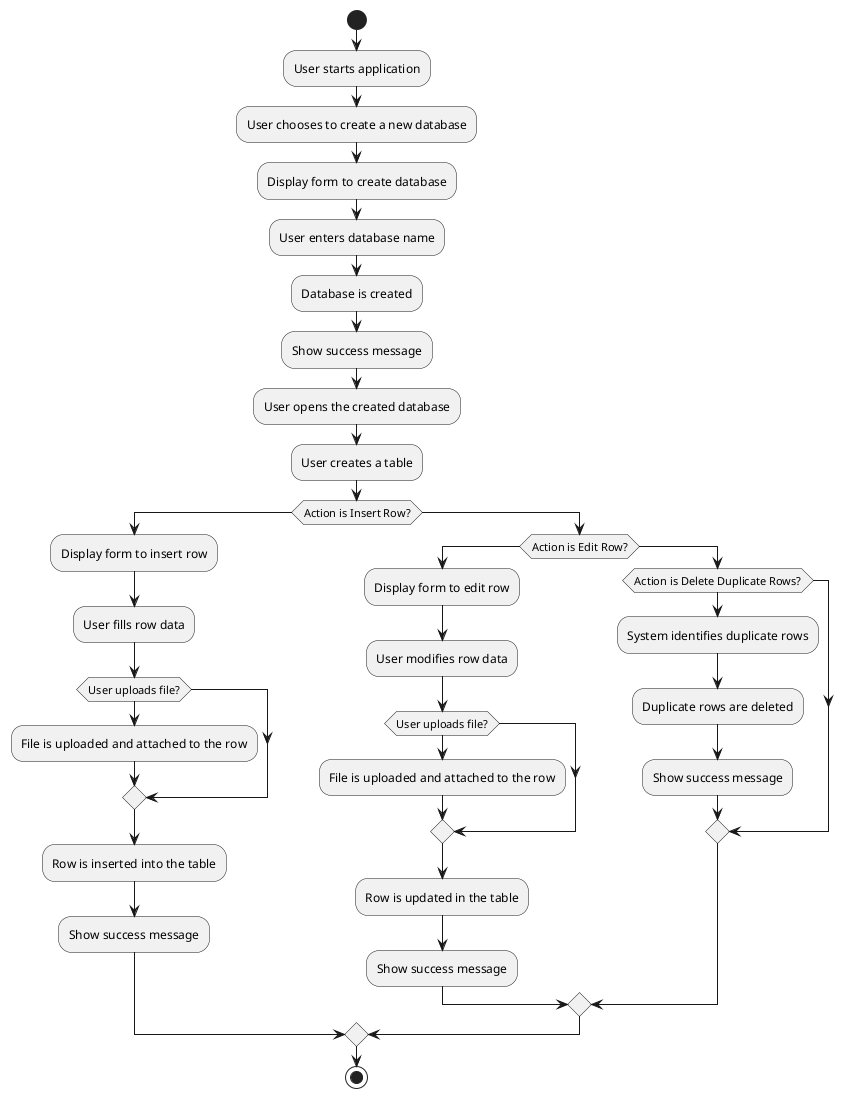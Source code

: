 @startuml

start

:User starts application;
:User chooses to create a new database;

:Display form to create database;
:User enters database name;
:Database is created;
:Show success message;

:User opens the created database;
:User creates a table;

if (Action is Insert Row?) then
    :Display form to insert row;
    :User fills row data;
    if (User uploads file?) then
        :File is uploaded and attached to the row;
    endif
    :Row is inserted into the table;
    :Show success message;
else
    if (Action is Edit Row?) then
        :Display form to edit row;
        :User modifies row data;
        if (User uploads file?) then
            :File is uploaded and attached to the row;
        endif
        :Row is updated in the table;
        :Show success message;
    else
        if (Action is Delete Duplicate Rows?) then
            :System identifies duplicate rows;
            :Duplicate rows are deleted;
            :Show success message;
        endif
    endif
endif

stop

@enduml
